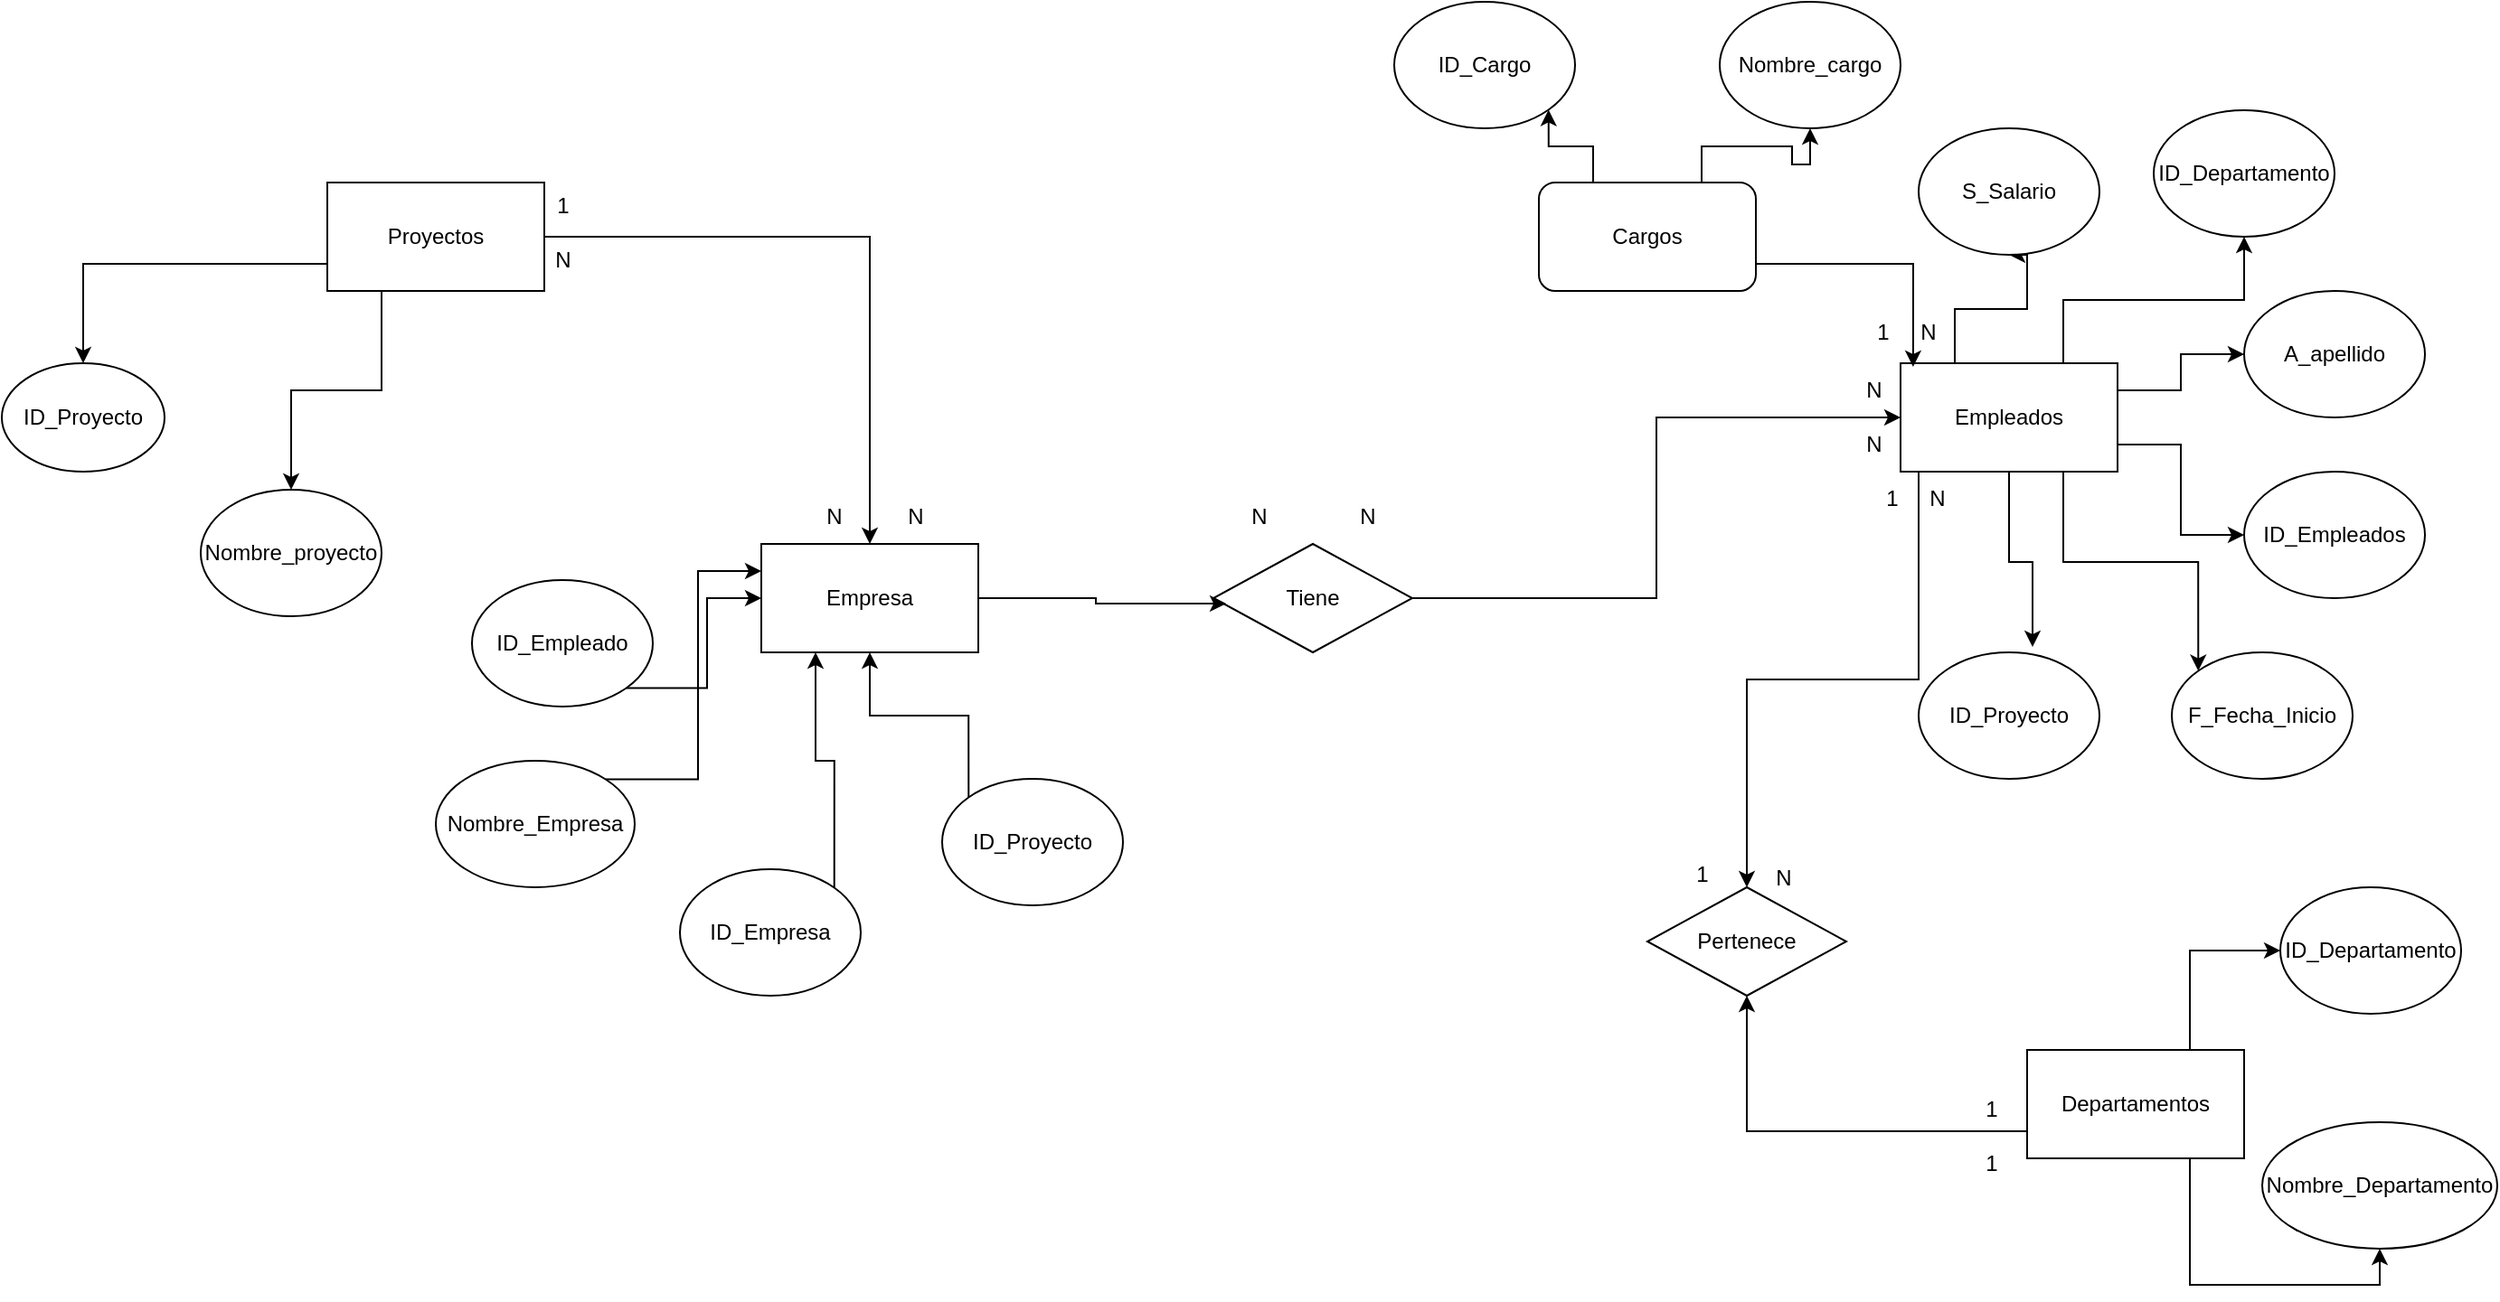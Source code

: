 <mxfile version="23.0.2" type="device">
  <diagram id="R2lEEEUBdFMjLlhIrx00" name="Page-1">
    <mxGraphModel dx="989" dy="495" grid="1" gridSize="10" guides="1" tooltips="1" connect="1" arrows="1" fold="1" page="1" pageScale="1" pageWidth="850" pageHeight="1100" math="0" shadow="0" extFonts="Permanent Marker^https://fonts.googleapis.com/css?family=Permanent+Marker">
      <root>
        <mxCell id="0" />
        <mxCell id="1" parent="0" />
        <mxCell id="7i4j4CuEcmihDpo4w7E3-4" style="edgeStyle=orthogonalEdgeStyle;rounded=0;orthogonalLoop=1;jettySize=auto;html=1;exitX=0;exitY=0.75;exitDx=0;exitDy=0;" edge="1" parent="1" source="7i4j4CuEcmihDpo4w7E3-1" target="7i4j4CuEcmihDpo4w7E3-2">
          <mxGeometry relative="1" as="geometry" />
        </mxCell>
        <mxCell id="7i4j4CuEcmihDpo4w7E3-5" style="edgeStyle=orthogonalEdgeStyle;rounded=0;orthogonalLoop=1;jettySize=auto;html=1;exitX=0.25;exitY=1;exitDx=0;exitDy=0;" edge="1" parent="1" source="7i4j4CuEcmihDpo4w7E3-1" target="7i4j4CuEcmihDpo4w7E3-3">
          <mxGeometry relative="1" as="geometry" />
        </mxCell>
        <mxCell id="7i4j4CuEcmihDpo4w7E3-12" style="edgeStyle=orthogonalEdgeStyle;rounded=0;orthogonalLoop=1;jettySize=auto;html=1;exitX=1;exitY=0.5;exitDx=0;exitDy=0;entryX=0.5;entryY=0;entryDx=0;entryDy=0;" edge="1" parent="1" source="7i4j4CuEcmihDpo4w7E3-1" target="7i4j4CuEcmihDpo4w7E3-6">
          <mxGeometry relative="1" as="geometry" />
        </mxCell>
        <mxCell id="7i4j4CuEcmihDpo4w7E3-1" value="Proyectos" style="rounded=0;whiteSpace=wrap;html=1;" vertex="1" parent="1">
          <mxGeometry x="230" y="110" width="120" height="60" as="geometry" />
        </mxCell>
        <mxCell id="7i4j4CuEcmihDpo4w7E3-2" value="ID_Proyecto" style="ellipse;whiteSpace=wrap;html=1;" vertex="1" parent="1">
          <mxGeometry x="50" y="210" width="90" height="60" as="geometry" />
        </mxCell>
        <mxCell id="7i4j4CuEcmihDpo4w7E3-3" value="Nombre_proyecto" style="ellipse;whiteSpace=wrap;html=1;" vertex="1" parent="1">
          <mxGeometry x="160" y="280" width="100" height="70" as="geometry" />
        </mxCell>
        <mxCell id="7i4j4CuEcmihDpo4w7E3-6" value="Empresa" style="rounded=0;whiteSpace=wrap;html=1;" vertex="1" parent="1">
          <mxGeometry x="470" y="310" width="120" height="60" as="geometry" />
        </mxCell>
        <mxCell id="7i4j4CuEcmihDpo4w7E3-13" style="edgeStyle=orthogonalEdgeStyle;rounded=0;orthogonalLoop=1;jettySize=auto;html=1;exitX=1;exitY=1;exitDx=0;exitDy=0;entryX=0;entryY=0.5;entryDx=0;entryDy=0;" edge="1" parent="1" source="7i4j4CuEcmihDpo4w7E3-8" target="7i4j4CuEcmihDpo4w7E3-6">
          <mxGeometry relative="1" as="geometry" />
        </mxCell>
        <mxCell id="7i4j4CuEcmihDpo4w7E3-8" value="ID_Empleado" style="ellipse;whiteSpace=wrap;html=1;" vertex="1" parent="1">
          <mxGeometry x="310" y="330" width="100" height="70" as="geometry" />
        </mxCell>
        <mxCell id="7i4j4CuEcmihDpo4w7E3-14" style="edgeStyle=orthogonalEdgeStyle;rounded=0;orthogonalLoop=1;jettySize=auto;html=1;exitX=1;exitY=0;exitDx=0;exitDy=0;entryX=0;entryY=0.25;entryDx=0;entryDy=0;" edge="1" parent="1" source="7i4j4CuEcmihDpo4w7E3-9" target="7i4j4CuEcmihDpo4w7E3-6">
          <mxGeometry relative="1" as="geometry" />
        </mxCell>
        <mxCell id="7i4j4CuEcmihDpo4w7E3-9" value="Nombre_Empresa" style="ellipse;whiteSpace=wrap;html=1;" vertex="1" parent="1">
          <mxGeometry x="290" y="430" width="110" height="70" as="geometry" />
        </mxCell>
        <mxCell id="7i4j4CuEcmihDpo4w7E3-15" style="edgeStyle=orthogonalEdgeStyle;rounded=0;orthogonalLoop=1;jettySize=auto;html=1;exitX=1;exitY=0;exitDx=0;exitDy=0;entryX=0.25;entryY=1;entryDx=0;entryDy=0;" edge="1" parent="1" source="7i4j4CuEcmihDpo4w7E3-10" target="7i4j4CuEcmihDpo4w7E3-6">
          <mxGeometry relative="1" as="geometry" />
        </mxCell>
        <mxCell id="7i4j4CuEcmihDpo4w7E3-10" value="ID_Empresa" style="ellipse;whiteSpace=wrap;html=1;" vertex="1" parent="1">
          <mxGeometry x="425" y="490" width="100" height="70" as="geometry" />
        </mxCell>
        <mxCell id="7i4j4CuEcmihDpo4w7E3-16" style="edgeStyle=orthogonalEdgeStyle;rounded=0;orthogonalLoop=1;jettySize=auto;html=1;exitX=0;exitY=0;exitDx=0;exitDy=0;" edge="1" parent="1" source="7i4j4CuEcmihDpo4w7E3-11" target="7i4j4CuEcmihDpo4w7E3-6">
          <mxGeometry relative="1" as="geometry" />
        </mxCell>
        <mxCell id="7i4j4CuEcmihDpo4w7E3-11" value="ID_Proyecto" style="ellipse;whiteSpace=wrap;html=1;" vertex="1" parent="1">
          <mxGeometry x="570" y="440" width="100" height="70" as="geometry" />
        </mxCell>
        <mxCell id="7i4j4CuEcmihDpo4w7E3-20" style="edgeStyle=orthogonalEdgeStyle;rounded=0;orthogonalLoop=1;jettySize=auto;html=1;exitX=1;exitY=0.5;exitDx=0;exitDy=0;entryX=0;entryY=0.5;entryDx=0;entryDy=0;" edge="1" parent="1" source="7i4j4CuEcmihDpo4w7E3-17" target="7i4j4CuEcmihDpo4w7E3-21">
          <mxGeometry relative="1" as="geometry">
            <mxPoint x="960" y="350" as="targetPoint" />
          </mxGeometry>
        </mxCell>
        <mxCell id="7i4j4CuEcmihDpo4w7E3-17" value="Tiene" style="rhombus;whiteSpace=wrap;html=1;" vertex="1" parent="1">
          <mxGeometry x="720" y="310" width="110" height="60" as="geometry" />
        </mxCell>
        <mxCell id="7i4j4CuEcmihDpo4w7E3-19" style="edgeStyle=orthogonalEdgeStyle;rounded=0;orthogonalLoop=1;jettySize=auto;html=1;exitX=1;exitY=0.5;exitDx=0;exitDy=0;entryX=0.064;entryY=0.55;entryDx=0;entryDy=0;entryPerimeter=0;" edge="1" parent="1" source="7i4j4CuEcmihDpo4w7E3-6" target="7i4j4CuEcmihDpo4w7E3-17">
          <mxGeometry relative="1" as="geometry" />
        </mxCell>
        <mxCell id="7i4j4CuEcmihDpo4w7E3-35" style="edgeStyle=orthogonalEdgeStyle;rounded=0;orthogonalLoop=1;jettySize=auto;html=1;exitX=0.25;exitY=0;exitDx=0;exitDy=0;entryX=0.5;entryY=1;entryDx=0;entryDy=0;" edge="1" parent="1" source="7i4j4CuEcmihDpo4w7E3-21" target="7i4j4CuEcmihDpo4w7E3-33">
          <mxGeometry relative="1" as="geometry">
            <Array as="points">
              <mxPoint x="1130" y="180" />
              <mxPoint x="1170" y="180" />
              <mxPoint x="1170" y="150" />
            </Array>
          </mxGeometry>
        </mxCell>
        <mxCell id="7i4j4CuEcmihDpo4w7E3-36" style="edgeStyle=orthogonalEdgeStyle;rounded=0;orthogonalLoop=1;jettySize=auto;html=1;exitX=0.75;exitY=0;exitDx=0;exitDy=0;" edge="1" parent="1" source="7i4j4CuEcmihDpo4w7E3-21" target="7i4j4CuEcmihDpo4w7E3-29">
          <mxGeometry relative="1" as="geometry" />
        </mxCell>
        <mxCell id="7i4j4CuEcmihDpo4w7E3-37" style="edgeStyle=orthogonalEdgeStyle;rounded=0;orthogonalLoop=1;jettySize=auto;html=1;exitX=1;exitY=0.25;exitDx=0;exitDy=0;entryX=0;entryY=0.5;entryDx=0;entryDy=0;" edge="1" parent="1" source="7i4j4CuEcmihDpo4w7E3-21" target="7i4j4CuEcmihDpo4w7E3-30">
          <mxGeometry relative="1" as="geometry" />
        </mxCell>
        <mxCell id="7i4j4CuEcmihDpo4w7E3-38" style="edgeStyle=orthogonalEdgeStyle;rounded=0;orthogonalLoop=1;jettySize=auto;html=1;exitX=1;exitY=0.75;exitDx=0;exitDy=0;entryX=0;entryY=0.5;entryDx=0;entryDy=0;" edge="1" parent="1" source="7i4j4CuEcmihDpo4w7E3-21" target="7i4j4CuEcmihDpo4w7E3-31">
          <mxGeometry relative="1" as="geometry" />
        </mxCell>
        <mxCell id="7i4j4CuEcmihDpo4w7E3-39" style="edgeStyle=orthogonalEdgeStyle;rounded=0;orthogonalLoop=1;jettySize=auto;html=1;exitX=0.75;exitY=1;exitDx=0;exitDy=0;entryX=0;entryY=0;entryDx=0;entryDy=0;" edge="1" parent="1" source="7i4j4CuEcmihDpo4w7E3-21" target="7i4j4CuEcmihDpo4w7E3-32">
          <mxGeometry relative="1" as="geometry" />
        </mxCell>
        <mxCell id="7i4j4CuEcmihDpo4w7E3-55" style="edgeStyle=orthogonalEdgeStyle;rounded=0;orthogonalLoop=1;jettySize=auto;html=1;exitX=0.25;exitY=1;exitDx=0;exitDy=0;entryX=0.5;entryY=0;entryDx=0;entryDy=0;" edge="1" parent="1" source="7i4j4CuEcmihDpo4w7E3-21" target="7i4j4CuEcmihDpo4w7E3-41">
          <mxGeometry relative="1" as="geometry">
            <Array as="points">
              <mxPoint x="1110" y="270" />
              <mxPoint x="1110" y="385" />
              <mxPoint x="1015" y="385" />
            </Array>
          </mxGeometry>
        </mxCell>
        <mxCell id="7i4j4CuEcmihDpo4w7E3-21" value="Empleados" style="rounded=0;whiteSpace=wrap;html=1;" vertex="1" parent="1">
          <mxGeometry x="1100" y="210" width="120" height="60" as="geometry" />
        </mxCell>
        <mxCell id="7i4j4CuEcmihDpo4w7E3-26" style="edgeStyle=orthogonalEdgeStyle;rounded=0;orthogonalLoop=1;jettySize=auto;html=1;exitX=0.25;exitY=0;exitDx=0;exitDy=0;entryX=1;entryY=1;entryDx=0;entryDy=0;" edge="1" parent="1" source="7i4j4CuEcmihDpo4w7E3-22" target="7i4j4CuEcmihDpo4w7E3-24">
          <mxGeometry relative="1" as="geometry" />
        </mxCell>
        <mxCell id="7i4j4CuEcmihDpo4w7E3-27" style="edgeStyle=orthogonalEdgeStyle;rounded=0;orthogonalLoop=1;jettySize=auto;html=1;exitX=0.75;exitY=0;exitDx=0;exitDy=0;" edge="1" parent="1" source="7i4j4CuEcmihDpo4w7E3-22" target="7i4j4CuEcmihDpo4w7E3-25">
          <mxGeometry relative="1" as="geometry" />
        </mxCell>
        <mxCell id="7i4j4CuEcmihDpo4w7E3-22" value="Cargos" style="rounded=1;whiteSpace=wrap;html=1;" vertex="1" parent="1">
          <mxGeometry x="900" y="110" width="120" height="60" as="geometry" />
        </mxCell>
        <mxCell id="7i4j4CuEcmihDpo4w7E3-24" value="ID_Cargo" style="ellipse;whiteSpace=wrap;html=1;" vertex="1" parent="1">
          <mxGeometry x="820" y="10" width="100" height="70" as="geometry" />
        </mxCell>
        <mxCell id="7i4j4CuEcmihDpo4w7E3-25" value="Nombre_cargo" style="ellipse;whiteSpace=wrap;html=1;" vertex="1" parent="1">
          <mxGeometry x="1000" y="10" width="100" height="70" as="geometry" />
        </mxCell>
        <mxCell id="7i4j4CuEcmihDpo4w7E3-28" style="edgeStyle=orthogonalEdgeStyle;rounded=0;orthogonalLoop=1;jettySize=auto;html=1;exitX=1;exitY=0.75;exitDx=0;exitDy=0;entryX=0.058;entryY=0.033;entryDx=0;entryDy=0;entryPerimeter=0;" edge="1" parent="1" source="7i4j4CuEcmihDpo4w7E3-22" target="7i4j4CuEcmihDpo4w7E3-21">
          <mxGeometry relative="1" as="geometry" />
        </mxCell>
        <mxCell id="7i4j4CuEcmihDpo4w7E3-29" value="ID_Departamento" style="ellipse;whiteSpace=wrap;html=1;" vertex="1" parent="1">
          <mxGeometry x="1240" y="70" width="100" height="70" as="geometry" />
        </mxCell>
        <mxCell id="7i4j4CuEcmihDpo4w7E3-30" value="A_apellido" style="ellipse;whiteSpace=wrap;html=1;" vertex="1" parent="1">
          <mxGeometry x="1290" y="170" width="100" height="70" as="geometry" />
        </mxCell>
        <mxCell id="7i4j4CuEcmihDpo4w7E3-31" value="ID_Empleados" style="ellipse;whiteSpace=wrap;html=1;" vertex="1" parent="1">
          <mxGeometry x="1290" y="270" width="100" height="70" as="geometry" />
        </mxCell>
        <mxCell id="7i4j4CuEcmihDpo4w7E3-32" value="F_Fecha_Inicio" style="ellipse;whiteSpace=wrap;html=1;" vertex="1" parent="1">
          <mxGeometry x="1250" y="370" width="100" height="70" as="geometry" />
        </mxCell>
        <mxCell id="7i4j4CuEcmihDpo4w7E3-33" value="S_Salario" style="ellipse;whiteSpace=wrap;html=1;" vertex="1" parent="1">
          <mxGeometry x="1110" y="80" width="100" height="70" as="geometry" />
        </mxCell>
        <mxCell id="7i4j4CuEcmihDpo4w7E3-34" value="ID_Proyecto" style="ellipse;whiteSpace=wrap;html=1;" vertex="1" parent="1">
          <mxGeometry x="1110" y="370" width="100" height="70" as="geometry" />
        </mxCell>
        <mxCell id="7i4j4CuEcmihDpo4w7E3-40" style="edgeStyle=orthogonalEdgeStyle;rounded=0;orthogonalLoop=1;jettySize=auto;html=1;exitX=0.5;exitY=1;exitDx=0;exitDy=0;entryX=0.63;entryY=-0.043;entryDx=0;entryDy=0;entryPerimeter=0;" edge="1" parent="1" source="7i4j4CuEcmihDpo4w7E3-21" target="7i4j4CuEcmihDpo4w7E3-34">
          <mxGeometry relative="1" as="geometry" />
        </mxCell>
        <mxCell id="7i4j4CuEcmihDpo4w7E3-41" value="Pertenece" style="rhombus;whiteSpace=wrap;html=1;" vertex="1" parent="1">
          <mxGeometry x="960" y="500" width="110" height="60" as="geometry" />
        </mxCell>
        <mxCell id="7i4j4CuEcmihDpo4w7E3-46" style="edgeStyle=orthogonalEdgeStyle;rounded=0;orthogonalLoop=1;jettySize=auto;html=1;exitX=0.75;exitY=0;exitDx=0;exitDy=0;entryX=0;entryY=0.5;entryDx=0;entryDy=0;" edge="1" parent="1" source="7i4j4CuEcmihDpo4w7E3-43" target="7i4j4CuEcmihDpo4w7E3-44">
          <mxGeometry relative="1" as="geometry" />
        </mxCell>
        <mxCell id="7i4j4CuEcmihDpo4w7E3-47" style="edgeStyle=orthogonalEdgeStyle;rounded=0;orthogonalLoop=1;jettySize=auto;html=1;exitX=0.75;exitY=1;exitDx=0;exitDy=0;entryX=0.5;entryY=1;entryDx=0;entryDy=0;" edge="1" parent="1" source="7i4j4CuEcmihDpo4w7E3-43" target="7i4j4CuEcmihDpo4w7E3-45">
          <mxGeometry relative="1" as="geometry" />
        </mxCell>
        <mxCell id="7i4j4CuEcmihDpo4w7E3-48" style="edgeStyle=orthogonalEdgeStyle;rounded=0;orthogonalLoop=1;jettySize=auto;html=1;exitX=0;exitY=0.75;exitDx=0;exitDy=0;entryX=0.5;entryY=1;entryDx=0;entryDy=0;" edge="1" parent="1" source="7i4j4CuEcmihDpo4w7E3-43" target="7i4j4CuEcmihDpo4w7E3-41">
          <mxGeometry relative="1" as="geometry" />
        </mxCell>
        <mxCell id="7i4j4CuEcmihDpo4w7E3-43" value="Departamentos" style="rounded=0;whiteSpace=wrap;html=1;" vertex="1" parent="1">
          <mxGeometry x="1170" y="590" width="120" height="60" as="geometry" />
        </mxCell>
        <mxCell id="7i4j4CuEcmihDpo4w7E3-44" value="ID_Departamento" style="ellipse;whiteSpace=wrap;html=1;" vertex="1" parent="1">
          <mxGeometry x="1310" y="500" width="100" height="70" as="geometry" />
        </mxCell>
        <mxCell id="7i4j4CuEcmihDpo4w7E3-45" value="Nombre_Departamento" style="ellipse;whiteSpace=wrap;html=1;" vertex="1" parent="1">
          <mxGeometry x="1300" y="630" width="130" height="70" as="geometry" />
        </mxCell>
        <mxCell id="7i4j4CuEcmihDpo4w7E3-49" value="1" style="text;html=1;align=center;verticalAlign=middle;resizable=0;points=[];autosize=1;strokeColor=none;fillColor=none;" vertex="1" parent="1">
          <mxGeometry x="345" y="108" width="30" height="30" as="geometry" />
        </mxCell>
        <mxCell id="7i4j4CuEcmihDpo4w7E3-50" value="N" style="text;html=1;align=center;verticalAlign=middle;resizable=0;points=[];autosize=1;strokeColor=none;fillColor=none;" vertex="1" parent="1">
          <mxGeometry x="345" y="138" width="30" height="30" as="geometry" />
        </mxCell>
        <mxCell id="7i4j4CuEcmihDpo4w7E3-51" value="N" style="text;html=1;align=center;verticalAlign=middle;resizable=0;points=[];autosize=1;strokeColor=none;fillColor=none;" vertex="1" parent="1">
          <mxGeometry x="540" y="280" width="30" height="30" as="geometry" />
        </mxCell>
        <mxCell id="7i4j4CuEcmihDpo4w7E3-52" value="N" style="text;html=1;align=center;verticalAlign=middle;resizable=0;points=[];autosize=1;strokeColor=none;fillColor=none;" vertex="1" parent="1">
          <mxGeometry x="495" y="280" width="30" height="30" as="geometry" />
        </mxCell>
        <mxCell id="7i4j4CuEcmihDpo4w7E3-53" value="N" style="text;html=1;align=center;verticalAlign=middle;resizable=0;points=[];autosize=1;strokeColor=none;fillColor=none;" vertex="1" parent="1">
          <mxGeometry x="730" y="280" width="30" height="30" as="geometry" />
        </mxCell>
        <mxCell id="7i4j4CuEcmihDpo4w7E3-54" value="N" style="text;html=1;align=center;verticalAlign=middle;resizable=0;points=[];autosize=1;strokeColor=none;fillColor=none;" vertex="1" parent="1">
          <mxGeometry x="790" y="280" width="30" height="30" as="geometry" />
        </mxCell>
        <mxCell id="7i4j4CuEcmihDpo4w7E3-56" value="N" style="text;html=1;align=center;verticalAlign=middle;resizable=0;points=[];autosize=1;strokeColor=none;fillColor=none;" vertex="1" parent="1">
          <mxGeometry x="1070" y="210" width="30" height="30" as="geometry" />
        </mxCell>
        <mxCell id="7i4j4CuEcmihDpo4w7E3-57" value="N" style="text;html=1;align=center;verticalAlign=middle;resizable=0;points=[];autosize=1;strokeColor=none;fillColor=none;" vertex="1" parent="1">
          <mxGeometry x="1070" y="240" width="30" height="30" as="geometry" />
        </mxCell>
        <mxCell id="7i4j4CuEcmihDpo4w7E3-58" value="1" style="text;html=1;align=center;verticalAlign=middle;resizable=0;points=[];autosize=1;strokeColor=none;fillColor=none;" vertex="1" parent="1">
          <mxGeometry x="1075" y="178" width="30" height="30" as="geometry" />
        </mxCell>
        <mxCell id="7i4j4CuEcmihDpo4w7E3-59" value="N" style="text;html=1;align=center;verticalAlign=middle;resizable=0;points=[];autosize=1;strokeColor=none;fillColor=none;" vertex="1" parent="1">
          <mxGeometry x="1100" y="178" width="30" height="30" as="geometry" />
        </mxCell>
        <mxCell id="7i4j4CuEcmihDpo4w7E3-60" value="N" style="text;html=1;align=center;verticalAlign=middle;resizable=0;points=[];autosize=1;strokeColor=none;fillColor=none;" vertex="1" parent="1">
          <mxGeometry x="1105" y="270" width="30" height="30" as="geometry" />
        </mxCell>
        <mxCell id="7i4j4CuEcmihDpo4w7E3-61" value="1" style="text;html=1;align=center;verticalAlign=middle;resizable=0;points=[];autosize=1;strokeColor=none;fillColor=none;" vertex="1" parent="1">
          <mxGeometry x="1080" y="270" width="30" height="30" as="geometry" />
        </mxCell>
        <mxCell id="7i4j4CuEcmihDpo4w7E3-62" value="N" style="text;html=1;align=center;verticalAlign=middle;resizable=0;points=[];autosize=1;strokeColor=none;fillColor=none;" vertex="1" parent="1">
          <mxGeometry x="1020" y="480" width="30" height="30" as="geometry" />
        </mxCell>
        <mxCell id="7i4j4CuEcmihDpo4w7E3-63" value="1" style="text;html=1;align=center;verticalAlign=middle;resizable=0;points=[];autosize=1;strokeColor=none;fillColor=none;" vertex="1" parent="1">
          <mxGeometry x="975" y="478" width="30" height="30" as="geometry" />
        </mxCell>
        <mxCell id="7i4j4CuEcmihDpo4w7E3-64" value="1" style="text;html=1;align=center;verticalAlign=middle;resizable=0;points=[];autosize=1;strokeColor=none;fillColor=none;" vertex="1" parent="1">
          <mxGeometry x="1135" y="608" width="30" height="30" as="geometry" />
        </mxCell>
        <mxCell id="7i4j4CuEcmihDpo4w7E3-65" value="1" style="text;html=1;align=center;verticalAlign=middle;resizable=0;points=[];autosize=1;strokeColor=none;fillColor=none;" vertex="1" parent="1">
          <mxGeometry x="1135" y="638" width="30" height="30" as="geometry" />
        </mxCell>
      </root>
    </mxGraphModel>
  </diagram>
</mxfile>
